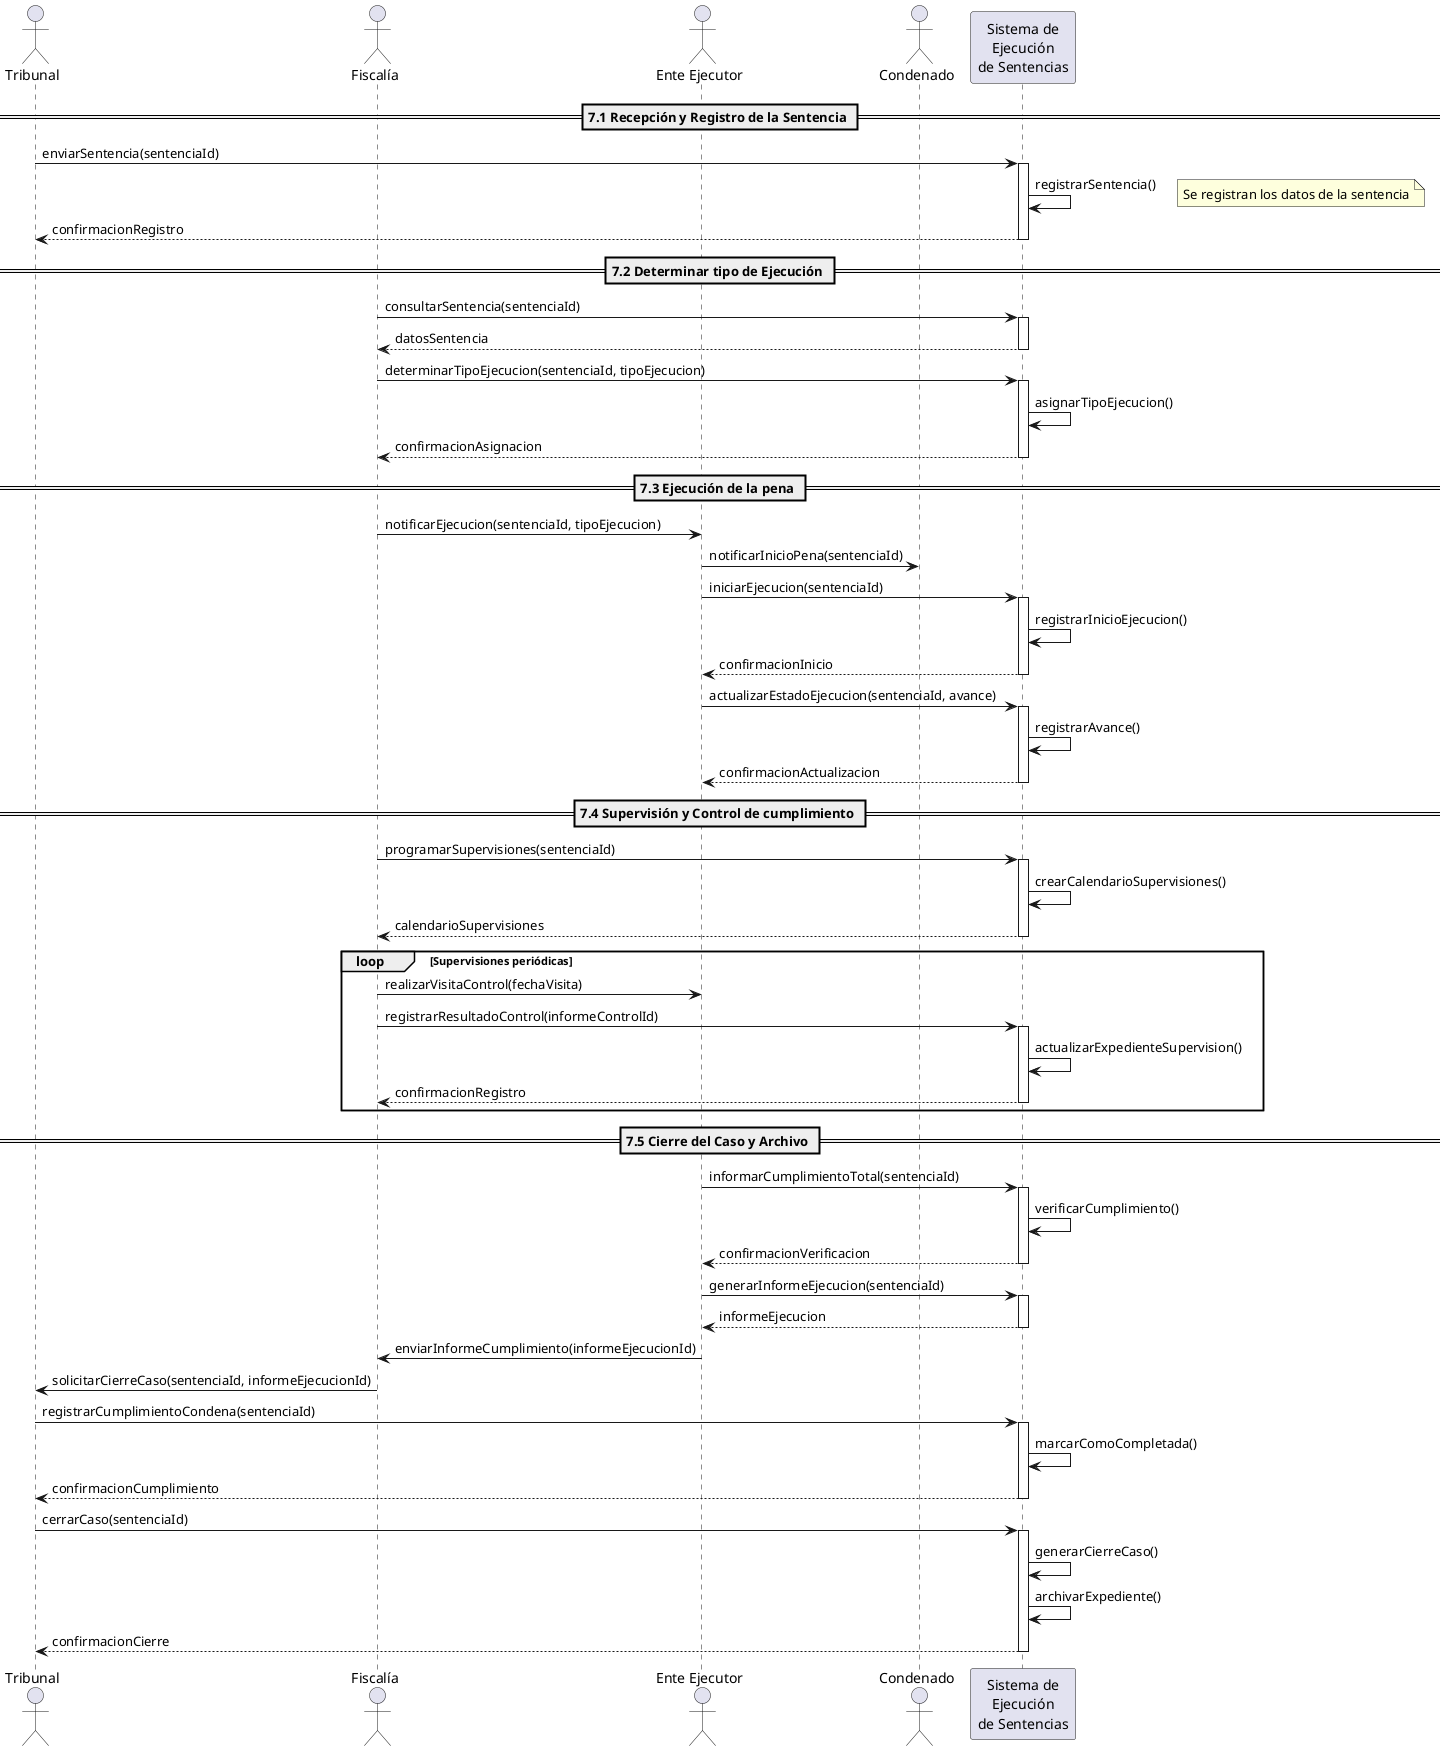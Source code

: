 @startuml Diagrama de Secuencia de Ejecución de Sentencia

actor "Tribunal" as tribunal
actor "Fiscalía" as fiscalia
actor "Ente Ejecutor" as ejecutor
actor "Condenado" as condenado

participant "Sistema de\nEjecución\nde Sentencias" as SES

== 7.1 Recepción y Registro de la Sentencia ==

tribunal -> SES : enviarSentencia(sentenciaId)
activate SES
SES -> SES : registrarSentencia()
note right: Se registran los datos de la sentencia
SES --> tribunal : confirmacionRegistro
deactivate SES

== 7.2 Determinar tipo de Ejecución ==

fiscalia -> SES : consultarSentencia(sentenciaId)
activate SES
SES --> fiscalia : datosSentencia
deactivate SES

fiscalia -> SES : determinarTipoEjecucion(sentenciaId, tipoEjecucion)
activate SES
SES -> SES : asignarTipoEjecucion()
SES --> fiscalia : confirmacionAsignacion
deactivate SES

== 7.3 Ejecución de la pena ==

fiscalia -> ejecutor : notificarEjecucion(sentenciaId, tipoEjecucion)
ejecutor -> condenado : notificarInicioPena(sentenciaId)

ejecutor -> SES : iniciarEjecucion(sentenciaId)
activate SES
SES -> SES : registrarInicioEjecucion()
SES --> ejecutor : confirmacionInicio
deactivate SES

ejecutor -> SES : actualizarEstadoEjecucion(sentenciaId, avance)
activate SES
SES -> SES : registrarAvance()
SES --> ejecutor : confirmacionActualizacion
deactivate SES

== 7.4 Supervisión y Control de cumplimiento ==

fiscalia -> SES : programarSupervisiones(sentenciaId)
activate SES
SES -> SES : crearCalendarioSupervisiones()
SES --> fiscalia : calendarioSupervisiones
deactivate SES

loop Supervisiones periódicas
  fiscalia -> ejecutor : realizarVisitaControl(fechaVisita)
  fiscalia -> SES : registrarResultadoControl(informeControlId)
  activate SES
  SES -> SES : actualizarExpedienteSupervision()
  SES --> fiscalia : confirmacionRegistro
  deactivate SES
end

== 7.5 Cierre del Caso y Archivo ==

ejecutor -> SES : informarCumplimientoTotal(sentenciaId)
activate SES
SES -> SES : verificarCumplimiento()
SES --> ejecutor : confirmacionVerificacion
deactivate SES

ejecutor -> SES : generarInformeEjecucion(sentenciaId)
activate SES
SES --> ejecutor : informeEjecucion
deactivate SES

ejecutor -> fiscalia : enviarInformeCumplimiento(informeEjecucionId)
fiscalia -> tribunal : solicitarCierreCaso(sentenciaId, informeEjecucionId)

tribunal -> SES : registrarCumplimientoCondena(sentenciaId)
activate SES
SES -> SES : marcarComoCompletada()
SES --> tribunal : confirmacionCumplimiento
deactivate SES

tribunal -> SES : cerrarCaso(sentenciaId)
activate SES
SES -> SES : generarCierreCaso()
SES -> SES : archivarExpediente()
SES --> tribunal : confirmacionCierre
deactivate SES

@enduml